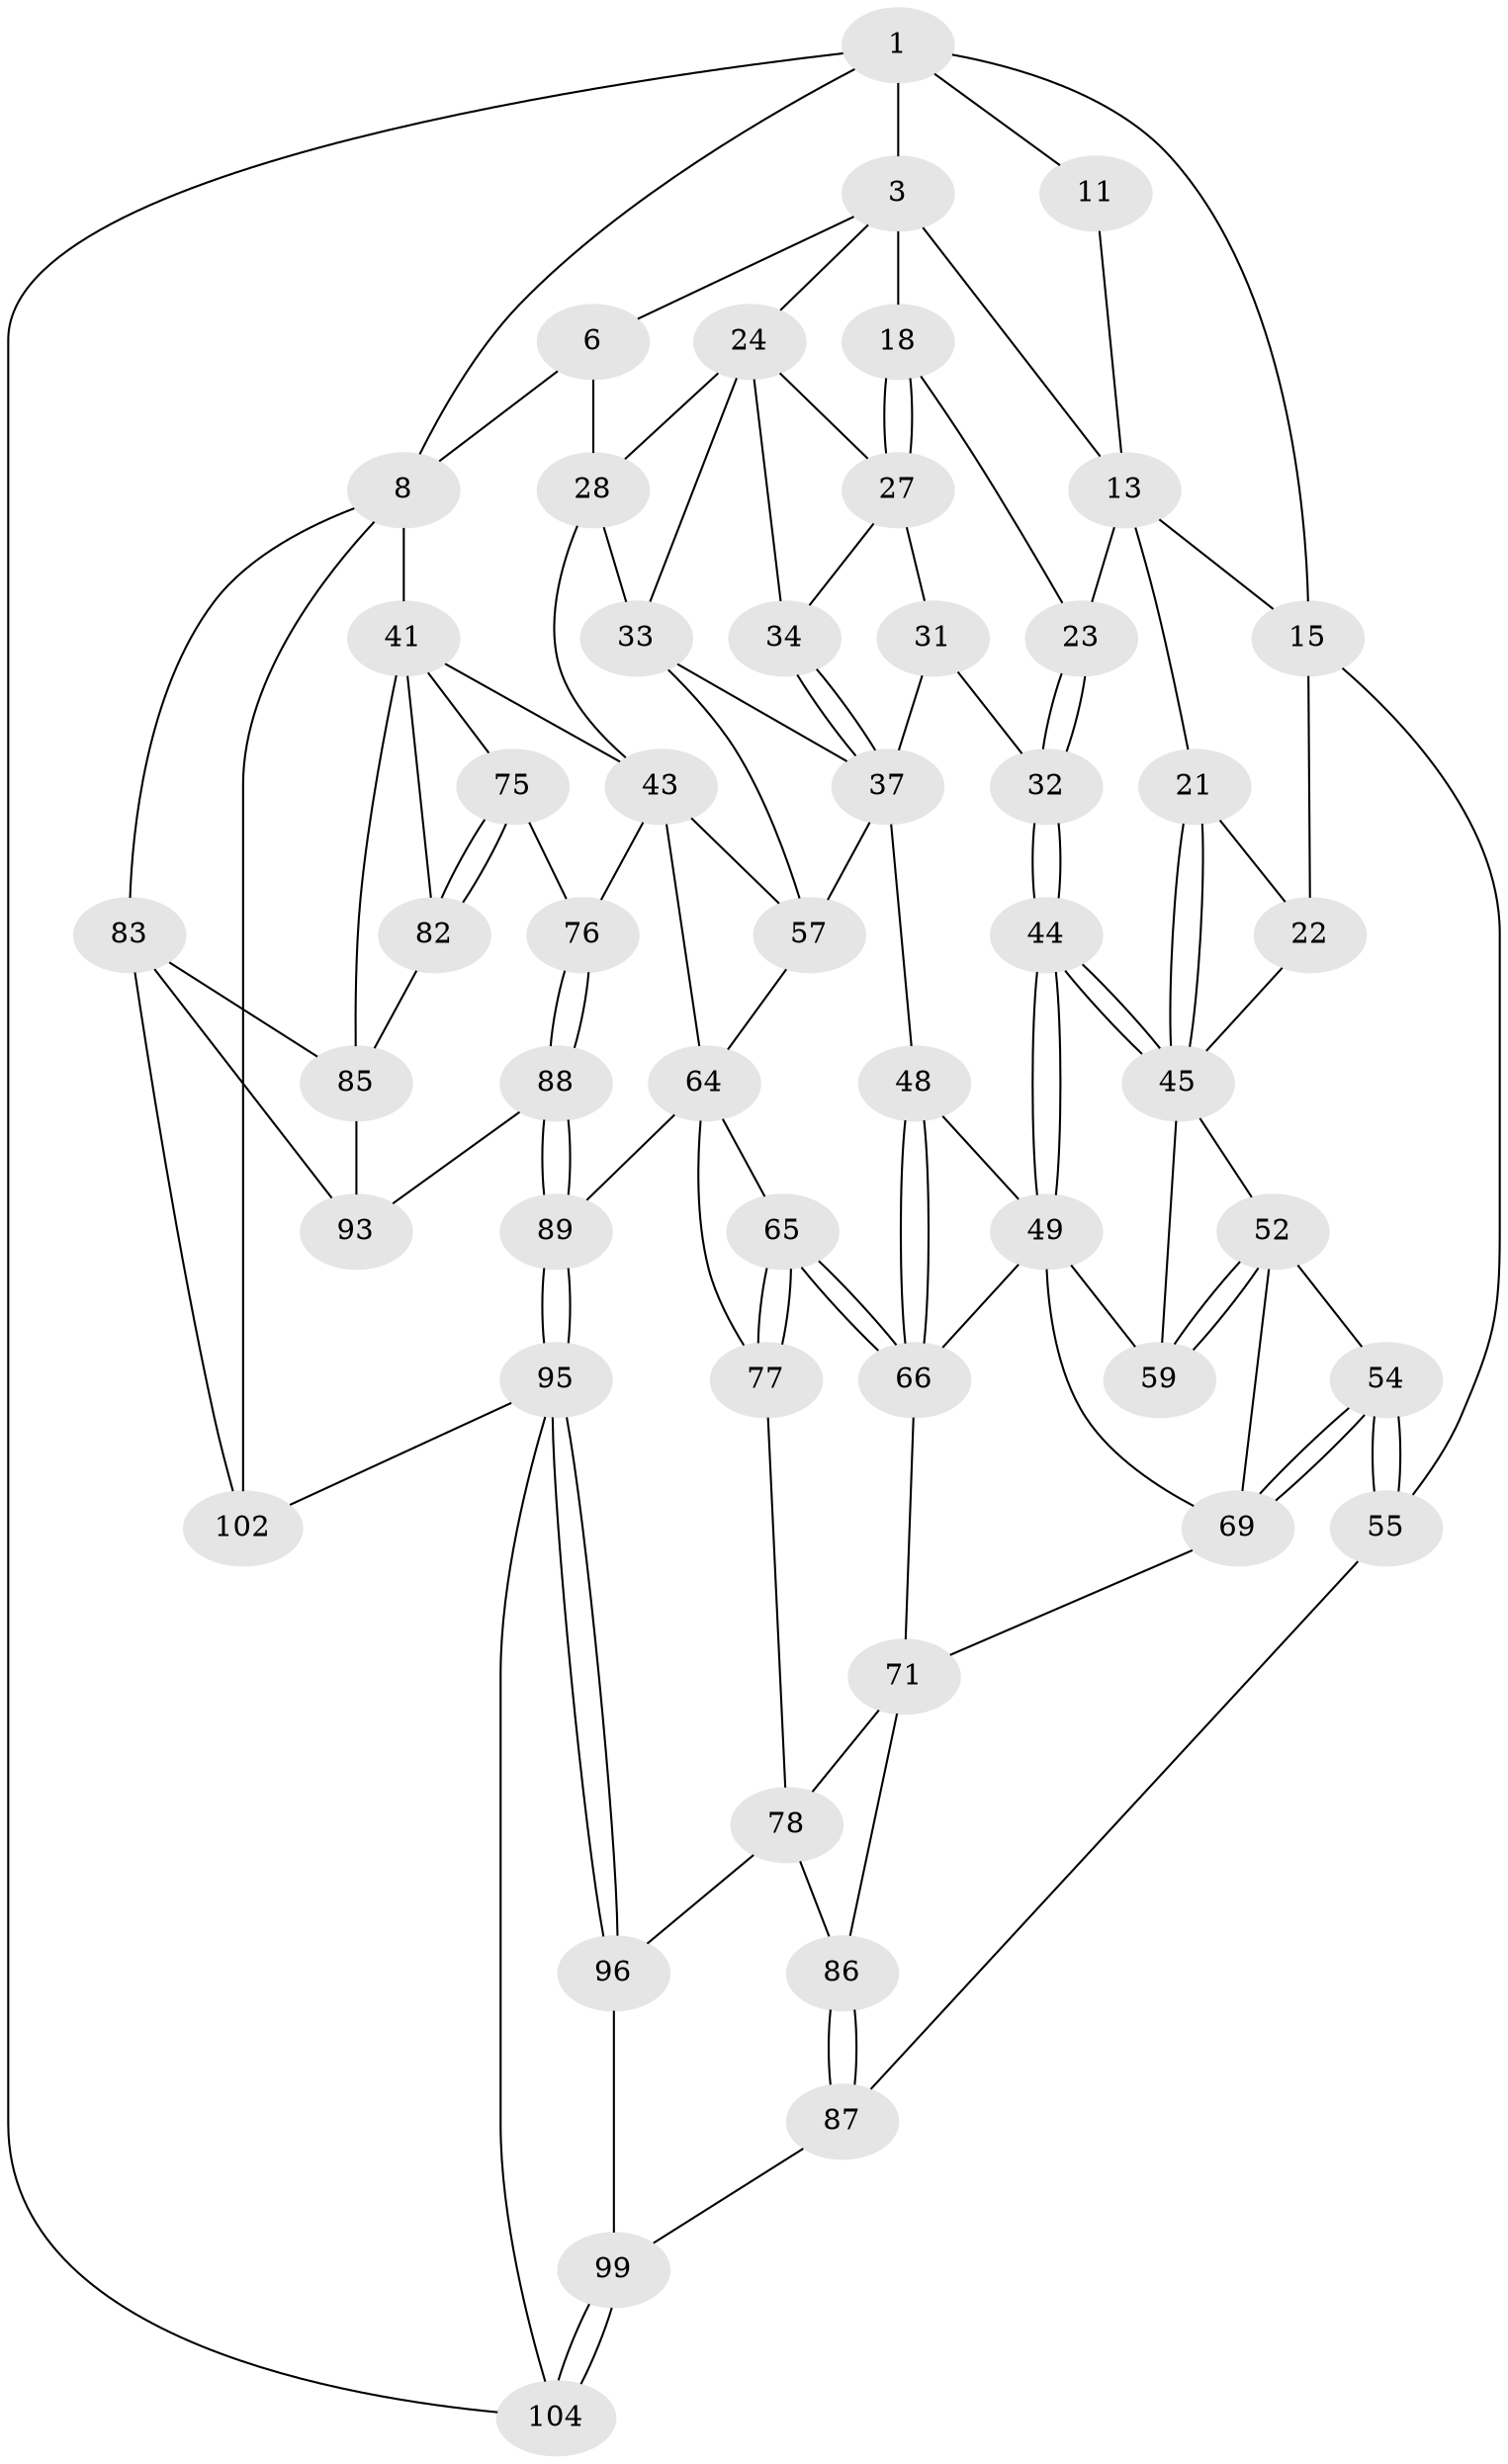 // original degree distribution, {4: 0.22857142857142856, 5: 0.5523809523809524, 3: 0.01904761904761905, 6: 0.2}
// Generated by graph-tools (version 1.1) at 2025/21/03/04/25 18:21:38]
// undirected, 52 vertices, 115 edges
graph export_dot {
graph [start="1"]
  node [color=gray90,style=filled];
  1 [pos="+0.8717230254010033+0",super="+10+2"];
  3 [pos="+0.43416034017178184+0",super="+12+4"];
  6 [pos="+0.7742693734486358+0.03999581243854479",super="+17+7"];
  8 [pos="+1+0.32959534898394555",super="+39"];
  11 [pos="+0.16793582737713197+0"];
  13 [pos="+0.1803283187570402+0.12713169814181788",super="+20+14"];
  15 [pos="+0+0.2486588613015864",super="+56+16"];
  18 [pos="+0.4275089190519644+0.18166472445484483",super="+19"];
  21 [pos="+0.06777865462550509+0.28297750552350026"];
  22 [pos="+0+0.3032271271941738"];
  23 [pos="+0.2851362511756002+0.29004653574628986"];
  24 [pos="+0.5414369729674219+0.12740921163039057",super="+25"];
  27 [pos="+0.43630655147825914+0.23850143022401818",super="+30"];
  28 [pos="+0.7128911998137355+0.2422604498969814",super="+38+29"];
  31 [pos="+0.3554231078665211+0.3838125701368157"];
  32 [pos="+0.3056975524203386+0.37489572614955574"];
  33 [pos="+0.5972292720881641+0.3310443593134265",super="+35"];
  34 [pos="+0.4914098020498547+0.34599604863230604"];
  37 [pos="+0.5127223641157239+0.4196345327834774",super="+46"];
  41 [pos="+0.8803340415798552+0.5090907857886182",super="+81+42"];
  43 [pos="+0.809556103626753+0.49581848640437437",super="+63"];
  44 [pos="+0.2652073619077084+0.4251312488244632"];
  45 [pos="+0.2416962509895564+0.42897107199564005",super="+50"];
  48 [pos="+0.29859141911988873+0.49286430731016206"];
  49 [pos="+0.2924354302290097+0.48962507794259513",super="+60"];
  52 [pos="+0.07450622921599427+0.46226184729811265",super="+53"];
  54 [pos="+0+0.6575793560718836"];
  55 [pos="+0+0.7412711819733713"];
  57 [pos="+0.5323823525870051+0.5626909553554826",super="+58"];
  59 [pos="+0.15578548957892996+0.504970477531008",super="+62"];
  64 [pos="+0.40115258893473954+0.6164775042249385",super="+74"];
  65 [pos="+0.39002970682887084+0.6193001043818676"];
  66 [pos="+0.3872410233979101+0.618090428622817",super="+68"];
  69 [pos="+0.07927378644327975+0.6034329002898847",super="+70"];
  71 [pos="+0.22608050153178513+0.7346385098928814",super="+72"];
  75 [pos="+0.6984931192634972+0.7126811355123088"];
  76 [pos="+0.5914198590912554+0.6440000425763818"];
  77 [pos="+0.3215198993518442+0.7356823131798883"];
  78 [pos="+0.2676947252942362+0.7599903842517828",super="+79"];
  82 [pos="+0.6994975106148297+0.7167319970982224"];
  83 [pos="+0.9398106295541034+0.7459990494052395",super="+84"];
  85 [pos="+0.8312146687647379+0.7773294470038963",super="+92"];
  86 [pos="+0.0031767620848459095+0.7539446166764208",super="+94"];
  87 [pos="+0+0.773013357540392",super="+100"];
  88 [pos="+0.5525137717211144+0.8960587591618652"];
  89 [pos="+0.5318589957008782+0.9096514947034408"];
  93 [pos="+0.6874323545165548+0.853931281024178"];
  95 [pos="+0.5241249929146106+0.9246175412429459",super="+103"];
  96 [pos="+0.4058885204608869+0.9009564251479909",super="+98+97"];
  99 [pos="+0.1695369405434164+1"];
  102 [pos="+1+1"];
  104 [pos="+0.17940397490608212+1"];
  1 -- 8 [weight=2];
  1 -- 104;
  1 -- 11;
  1 -- 15 [weight=2];
  1 -- 3;
  3 -- 13;
  3 -- 24;
  3 -- 18 [weight=2];
  3 -- 6;
  6 -- 28;
  6 -- 8;
  8 -- 83 [weight=2];
  8 -- 102;
  8 -- 41;
  11 -- 13;
  13 -- 21;
  13 -- 23;
  13 -- 15;
  15 -- 55;
  15 -- 22;
  18 -- 27;
  18 -- 27;
  18 -- 23;
  21 -- 22;
  21 -- 45;
  21 -- 45;
  22 -- 45;
  23 -- 32;
  23 -- 32;
  24 -- 28;
  24 -- 33;
  24 -- 34;
  24 -- 27;
  27 -- 34;
  27 -- 31;
  28 -- 33 [weight=2];
  28 -- 43;
  31 -- 32;
  31 -- 37;
  32 -- 44;
  32 -- 44;
  33 -- 37;
  33 -- 57;
  34 -- 37;
  34 -- 37;
  37 -- 48;
  37 -- 57;
  41 -- 82;
  41 -- 85;
  41 -- 75;
  41 -- 43;
  43 -- 64;
  43 -- 57;
  43 -- 76;
  44 -- 45;
  44 -- 45;
  44 -- 49;
  44 -- 49;
  45 -- 59;
  45 -- 52;
  48 -- 49;
  48 -- 66;
  48 -- 66;
  49 -- 66;
  49 -- 69;
  49 -- 59;
  52 -- 59 [weight=2];
  52 -- 59;
  52 -- 54;
  52 -- 69;
  54 -- 55;
  54 -- 55;
  54 -- 69;
  54 -- 69;
  55 -- 87;
  57 -- 64;
  64 -- 65;
  64 -- 89;
  64 -- 77;
  65 -- 66;
  65 -- 66;
  65 -- 77;
  65 -- 77;
  66 -- 71;
  69 -- 71;
  71 -- 78;
  71 -- 86;
  75 -- 76;
  75 -- 82;
  75 -- 82;
  76 -- 88;
  76 -- 88;
  77 -- 78;
  78 -- 86;
  78 -- 96;
  82 -- 85;
  83 -- 85;
  83 -- 93;
  83 -- 102;
  85 -- 93;
  86 -- 87 [weight=2];
  86 -- 87;
  87 -- 99;
  88 -- 89;
  88 -- 89;
  88 -- 93;
  89 -- 95;
  89 -- 95;
  95 -- 96;
  95 -- 96;
  95 -- 104;
  95 -- 102;
  96 -- 99;
  99 -- 104;
  99 -- 104;
}
